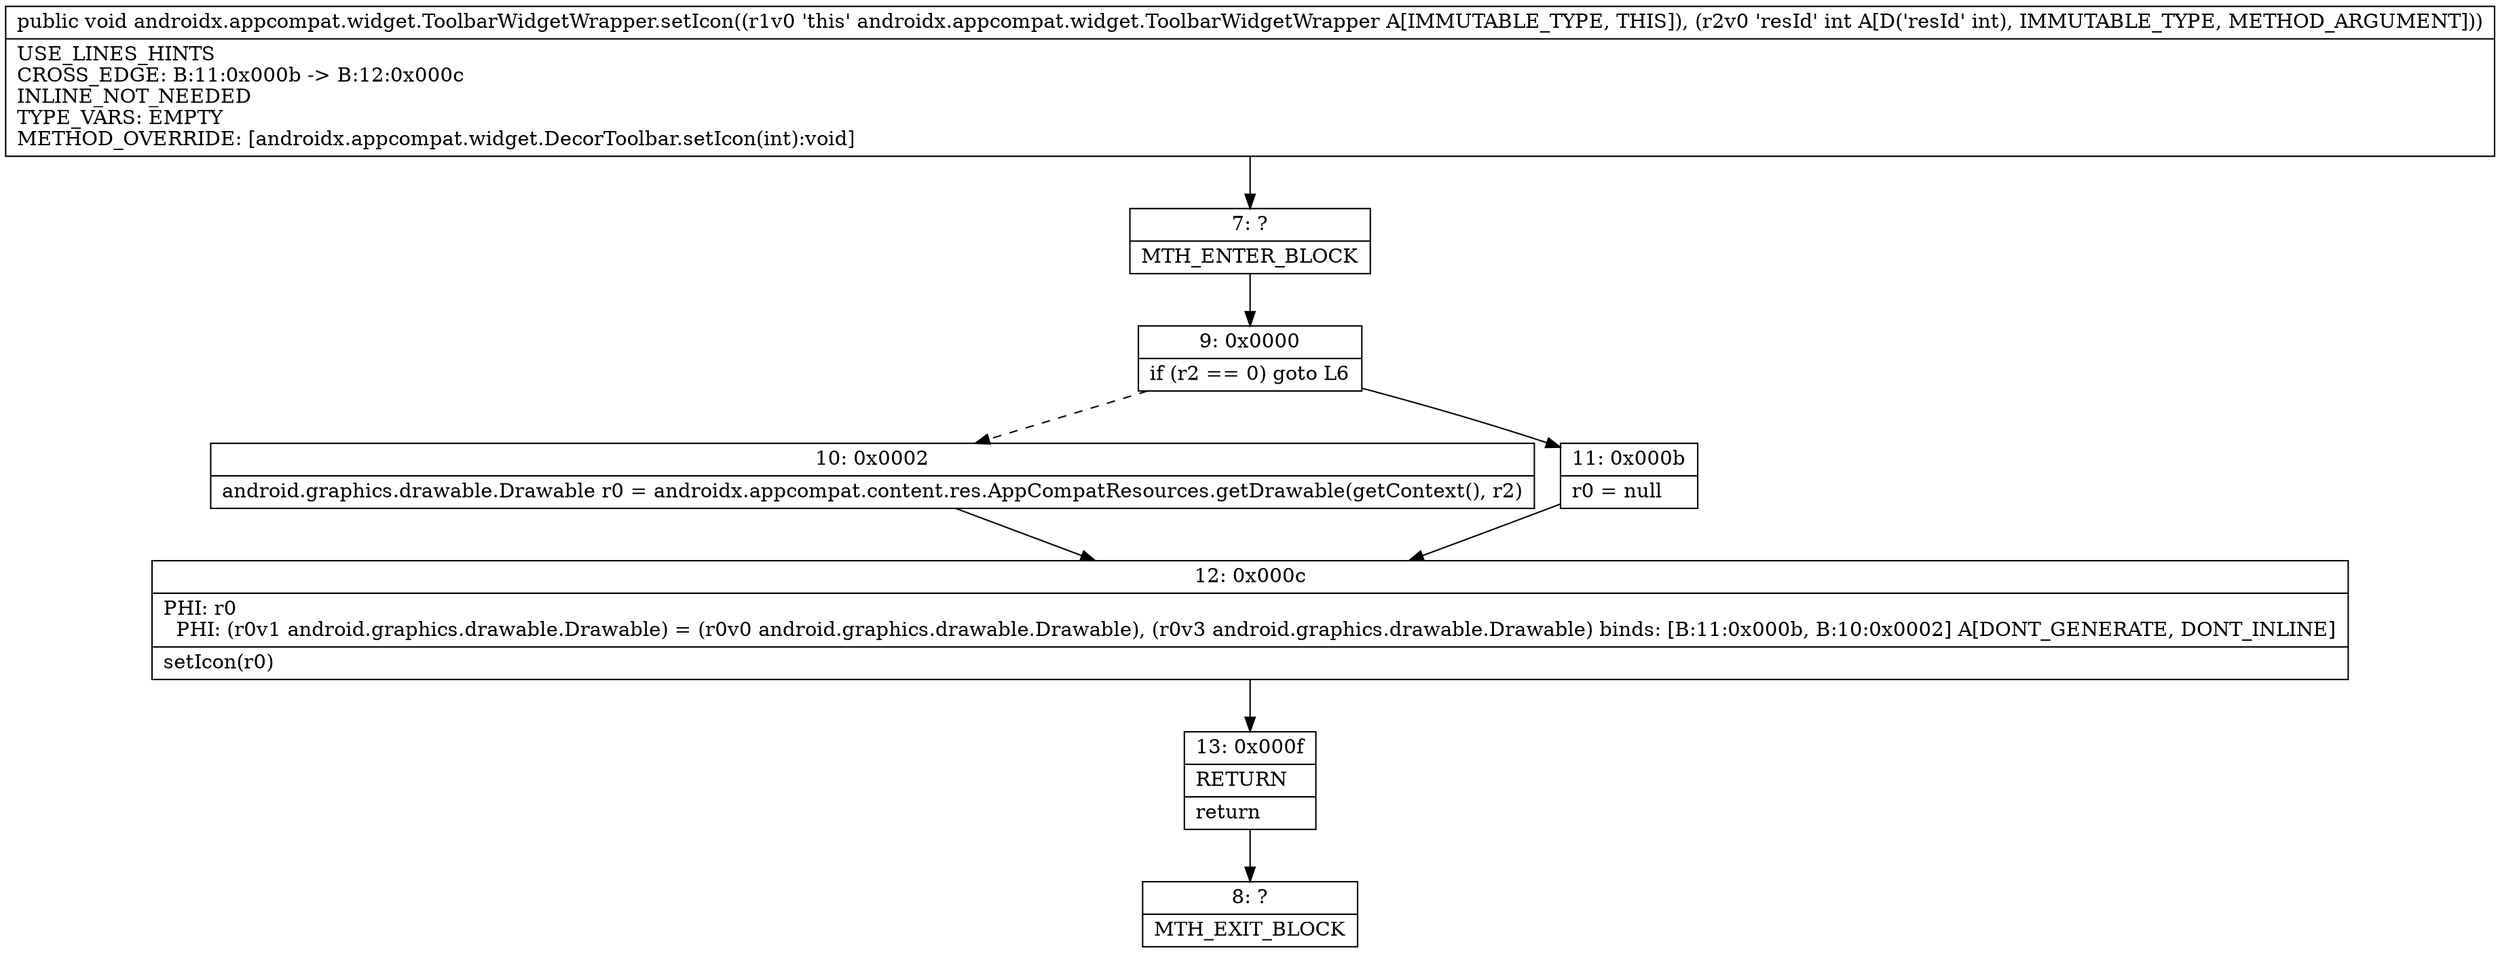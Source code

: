 digraph "CFG forandroidx.appcompat.widget.ToolbarWidgetWrapper.setIcon(I)V" {
Node_7 [shape=record,label="{7\:\ ?|MTH_ENTER_BLOCK\l}"];
Node_9 [shape=record,label="{9\:\ 0x0000|if (r2 == 0) goto L6\l}"];
Node_10 [shape=record,label="{10\:\ 0x0002|android.graphics.drawable.Drawable r0 = androidx.appcompat.content.res.AppCompatResources.getDrawable(getContext(), r2)\l}"];
Node_12 [shape=record,label="{12\:\ 0x000c|PHI: r0 \l  PHI: (r0v1 android.graphics.drawable.Drawable) = (r0v0 android.graphics.drawable.Drawable), (r0v3 android.graphics.drawable.Drawable) binds: [B:11:0x000b, B:10:0x0002] A[DONT_GENERATE, DONT_INLINE]\l|setIcon(r0)\l}"];
Node_13 [shape=record,label="{13\:\ 0x000f|RETURN\l|return\l}"];
Node_8 [shape=record,label="{8\:\ ?|MTH_EXIT_BLOCK\l}"];
Node_11 [shape=record,label="{11\:\ 0x000b|r0 = null\l}"];
MethodNode[shape=record,label="{public void androidx.appcompat.widget.ToolbarWidgetWrapper.setIcon((r1v0 'this' androidx.appcompat.widget.ToolbarWidgetWrapper A[IMMUTABLE_TYPE, THIS]), (r2v0 'resId' int A[D('resId' int), IMMUTABLE_TYPE, METHOD_ARGUMENT]))  | USE_LINES_HINTS\lCROSS_EDGE: B:11:0x000b \-\> B:12:0x000c\lINLINE_NOT_NEEDED\lTYPE_VARS: EMPTY\lMETHOD_OVERRIDE: [androidx.appcompat.widget.DecorToolbar.setIcon(int):void]\l}"];
MethodNode -> Node_7;Node_7 -> Node_9;
Node_9 -> Node_10[style=dashed];
Node_9 -> Node_11;
Node_10 -> Node_12;
Node_12 -> Node_13;
Node_13 -> Node_8;
Node_11 -> Node_12;
}

